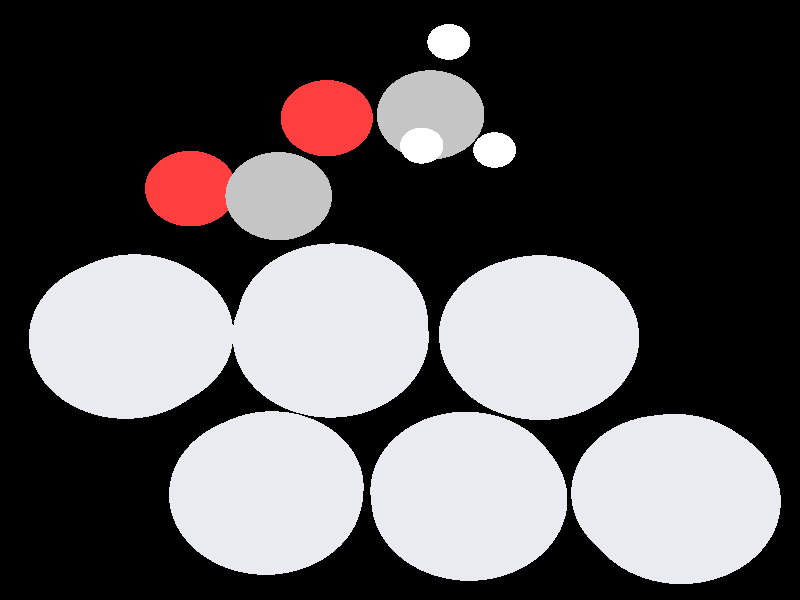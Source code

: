 #include "colors.inc"
#include "finish.inc"

global_settings {assumed_gamma 1 max_trace_level 6}
background {color White transmit 1.0}
camera {perspective
  right -9.33*x up 8.45*y
  direction 100.00*z
  location <0,0,100.00> look_at <0,0,0>}


light_source {<  2.00,   3.00,  40.00> color White
  area_light <0.70, 0, 0>, <0, 0.70, 0>, 3, 3
  adaptive 1 jitter}
// no fog
#declare simple = finish {phong 0.7}
#declare pale = finish {ambient 0.5 diffuse 0.85 roughness 0.001 specular 0.200 }
#declare intermediate = finish {ambient 0.3 diffuse 0.6 specular 0.1 roughness 0.04}
#declare vmd = finish {ambient 0.0 diffuse 0.65 phong 0.1 phong_size 40.0 specular 0.5 }
#declare jmol = finish {ambient 0.2 diffuse 0.6 specular 1 roughness 0.001 metallic}
#declare ase2 = finish {ambient 0.05 brilliance 3 diffuse 0.6 metallic specular 0.7 roughness 0.04 reflection 0.15}
#declare ase3 = finish {ambient 0.15 brilliance 2 diffuse 0.6 metallic specular 1.0 roughness 0.001 reflection 0.0}
#declare glass = finish {ambient 0.05 diffuse 0.3 specular 1.0 roughness 0.001}
#declare glass2 = finish {ambient 0.01 diffuse 0.3 specular 1.0 reflection 0.25 roughness 0.001}
#declare Rcell = 0.050;
#declare Rbond = 0.100;

#macro atom(LOC, R, COL, TRANS, FIN)
  sphere{LOC, R texture{pigment{color COL transmit TRANS} finish{FIN}}}
#end
#macro constrain(LOC, R, COL, TRANS FIN)
union{torus{R, Rcell rotate 45*z texture{pigment{color COL transmit TRANS} finish{FIN}}}
     torus{R, Rcell rotate -45*z texture{pigment{color COL transmit TRANS} finish{FIN}}}
     translate LOC}
#end

// no cell vertices
atom(< -1.62,  -2.86,  -8.49>, 1.16, rgb <0.82, 0.82, 0.88>, 0.0, ase3) // #0
atom(< -1.61,  -2.84,  -5.65>, 1.16, rgb <0.82, 0.82, 0.88>, 0.0, ase3) // #1
atom(< -1.61,  -2.82,  -2.85>, 1.16, rgb <0.82, 0.82, 0.88>, 0.0, ase3) // #2
atom(<  0.84,  -2.86,  -7.07>, 1.16, rgb <0.82, 0.82, 0.88>, 0.0, ase3) // #3
atom(<  0.80,  -2.80,  -4.24>, 1.16, rgb <0.82, 0.82, 0.88>, 0.0, ase3) // #4
atom(<  0.82,  -2.85,  -1.41>, 1.16, rgb <0.82, 0.82, 0.88>, 0.0, ase3) // #5
atom(<  3.27,  -2.87,  -5.64>, 1.16, rgb <0.82, 0.82, 0.88>, 0.0, ase3) // #6
atom(<  3.29,  -2.81,  -2.80>, 1.16, rgb <0.82, 0.82, 0.88>, 0.0, ase3) // #7
atom(<  3.28,  -2.84,   0.00>, 1.16, rgb <0.82, 0.82, 0.88>, 0.0, ase3) // #8
atom(< -3.27,  -0.52,  -8.52>, 1.16, rgb <0.82, 0.82, 0.88>, 0.0, ase3) // #9
atom(< -3.27,  -0.48,  -5.70>, 1.16, rgb <0.82, 0.82, 0.88>, 0.0, ase3) // #10
atom(< -3.29,  -0.56,  -2.80>, 1.16, rgb <0.82, 0.82, 0.88>, 0.0, ase3) // #11
atom(< -0.80,  -0.56,  -7.12>, 1.16, rgb <0.82, 0.82, 0.88>, 0.0, ase3) // #12
atom(< -0.82,  -0.33,  -4.26>, 1.16, rgb <0.82, 0.82, 0.88>, 0.0, ase3) // #13
atom(< -0.82,  -0.52,  -1.42>, 1.16, rgb <0.82, 0.82, 0.88>, 0.0, ase3) // #14
atom(<  1.64,  -0.52,  -5.68>, 1.16, rgb <0.82, 0.82, 0.88>, 0.0, ase3) // #15
atom(<  1.63,  -0.53,  -2.85>, 1.16, rgb <0.82, 0.82, 0.88>, 0.0, ase3) // #16
atom(<  1.63,  -0.53,  -0.01>, 1.16, rgb <0.82, 0.82, 0.88>, 0.0, ase3) // #17
atom(<  0.37,   2.70,  -3.56>, 0.65, rgb <0.56, 0.56, 0.56>, 0.0, ase3) // #18
atom(< -1.48,   1.53,  -4.63>, 0.65, rgb <0.56, 0.56, 0.56>, 0.0, ase3) // #19
atom(< -2.57,   1.65,  -5.25>, 0.56, rgb <1.00, 0.05, 0.05>, 0.0, ase3) // #20
atom(<  0.59,   3.76,  -3.46>, 0.26, rgb <1.00, 1.00, 1.00>, 0.0, ase3) // #21
atom(<  0.26,   2.23,  -2.58>, 0.26, rgb <1.00, 1.00, 1.00>, 0.0, ase3) // #22
atom(<  1.15,   2.20,  -4.14>, 0.26, rgb <1.00, 1.00, 1.00>, 0.0, ase3) // #23
atom(< -0.89,   2.67,  -4.28>, 0.56, rgb <1.00, 0.05, 0.05>, 0.0, ase3) // #24

// no constraints
